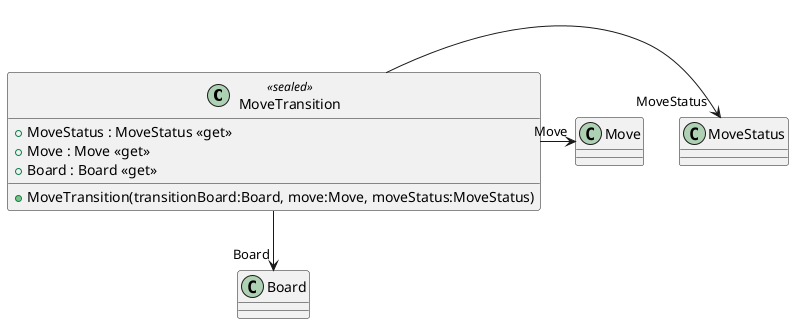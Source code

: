 @startuml
class MoveTransition <<sealed>> {
    + MoveStatus : MoveStatus <<get>>
    + Move : Move <<get>>
    + Board : Board <<get>>
    + MoveTransition(transitionBoard:Board, move:Move, moveStatus:MoveStatus)
}
MoveTransition -> "MoveStatus" MoveStatus
MoveTransition -> "Move" Move
MoveTransition --> "Board" Board
@enduml

